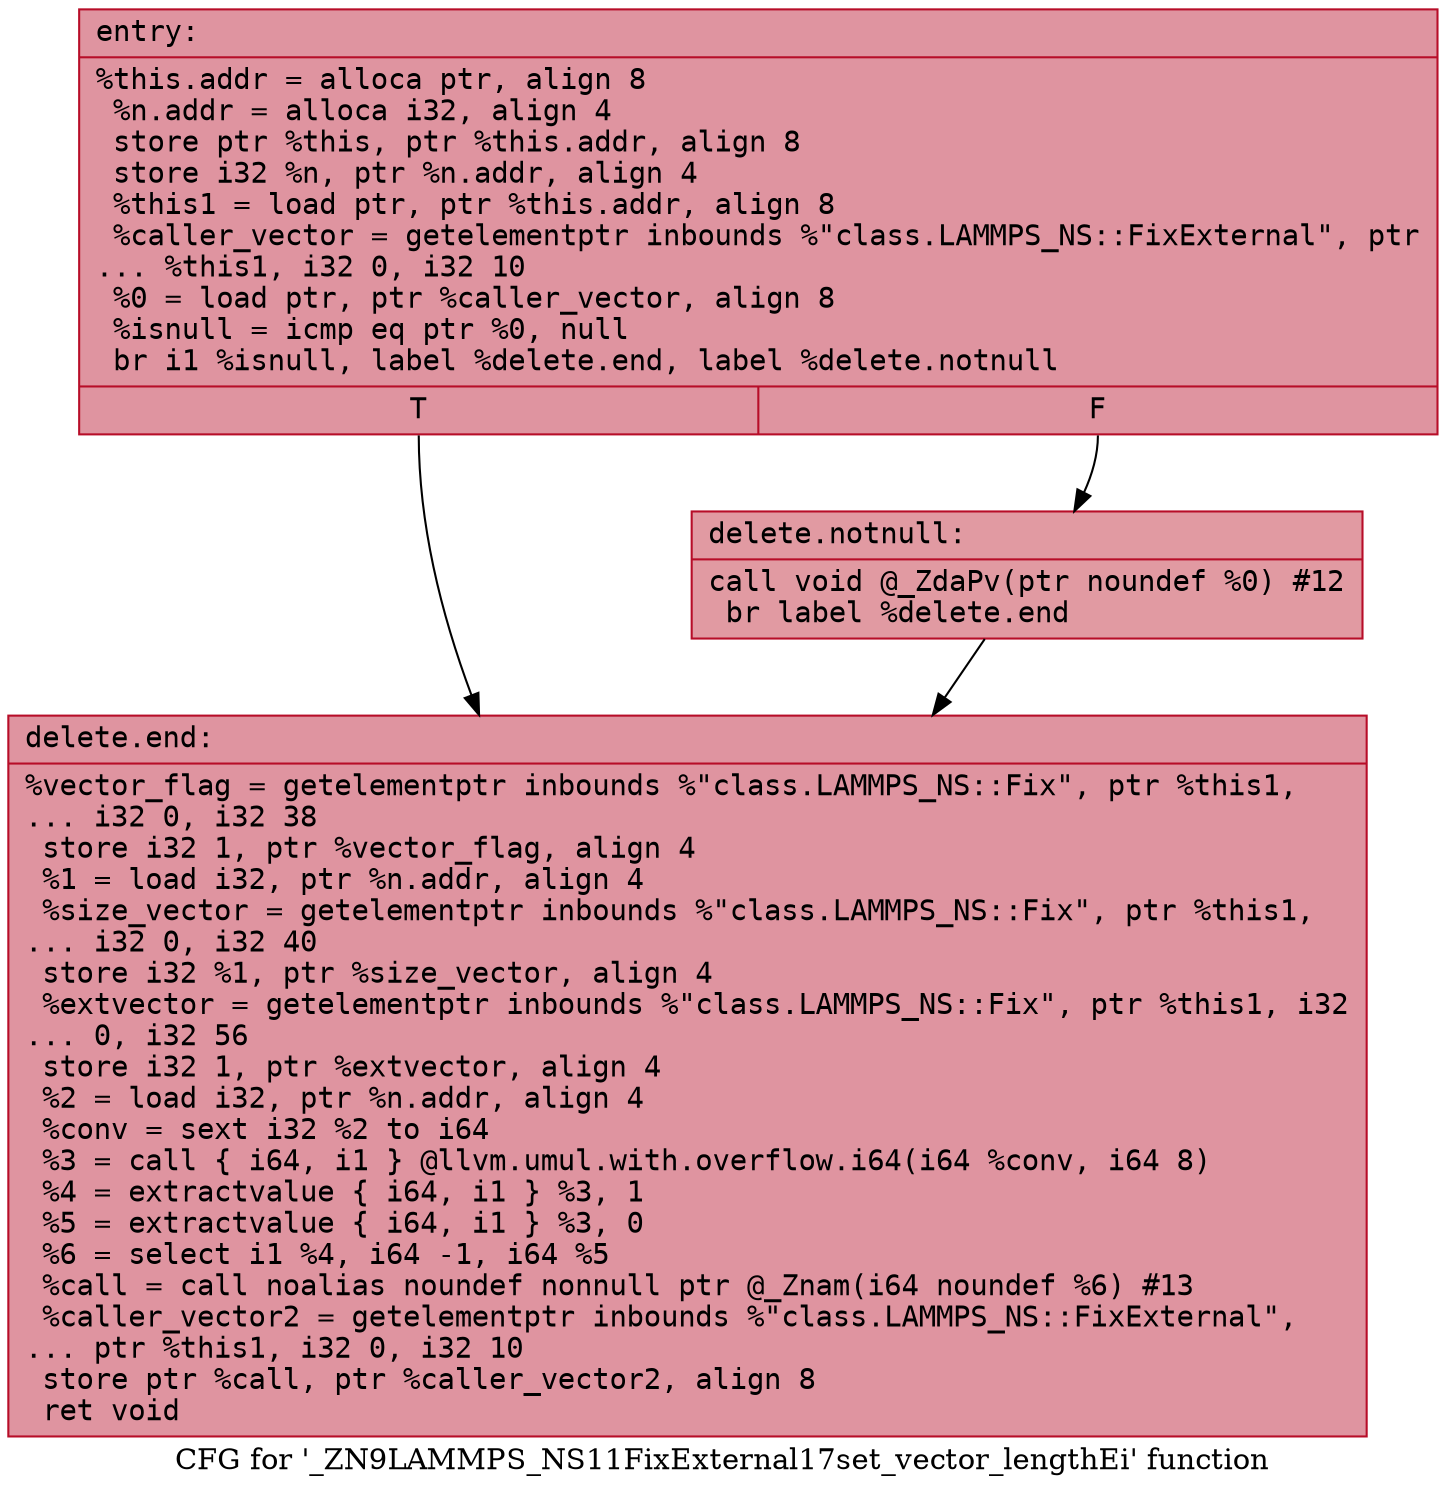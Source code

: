 digraph "CFG for '_ZN9LAMMPS_NS11FixExternal17set_vector_lengthEi' function" {
	label="CFG for '_ZN9LAMMPS_NS11FixExternal17set_vector_lengthEi' function";

	Node0x5634c6558080 [shape=record,color="#b70d28ff", style=filled, fillcolor="#b70d2870" fontname="Courier",label="{entry:\l|  %this.addr = alloca ptr, align 8\l  %n.addr = alloca i32, align 4\l  store ptr %this, ptr %this.addr, align 8\l  store i32 %n, ptr %n.addr, align 4\l  %this1 = load ptr, ptr %this.addr, align 8\l  %caller_vector = getelementptr inbounds %\"class.LAMMPS_NS::FixExternal\", ptr\l... %this1, i32 0, i32 10\l  %0 = load ptr, ptr %caller_vector, align 8\l  %isnull = icmp eq ptr %0, null\l  br i1 %isnull, label %delete.end, label %delete.notnull\l|{<s0>T|<s1>F}}"];
	Node0x5634c6558080:s0 -> Node0x5634c6558600[tooltip="entry -> delete.end\nProbability 37.50%" ];
	Node0x5634c6558080:s1 -> Node0x5634c6558680[tooltip="entry -> delete.notnull\nProbability 62.50%" ];
	Node0x5634c6558680 [shape=record,color="#b70d28ff", style=filled, fillcolor="#bb1b2c70" fontname="Courier",label="{delete.notnull:\l|  call void @_ZdaPv(ptr noundef %0) #12\l  br label %delete.end\l}"];
	Node0x5634c6558680 -> Node0x5634c6558600[tooltip="delete.notnull -> delete.end\nProbability 100.00%" ];
	Node0x5634c6558600 [shape=record,color="#b70d28ff", style=filled, fillcolor="#b70d2870" fontname="Courier",label="{delete.end:\l|  %vector_flag = getelementptr inbounds %\"class.LAMMPS_NS::Fix\", ptr %this1,\l... i32 0, i32 38\l  store i32 1, ptr %vector_flag, align 4\l  %1 = load i32, ptr %n.addr, align 4\l  %size_vector = getelementptr inbounds %\"class.LAMMPS_NS::Fix\", ptr %this1,\l... i32 0, i32 40\l  store i32 %1, ptr %size_vector, align 4\l  %extvector = getelementptr inbounds %\"class.LAMMPS_NS::Fix\", ptr %this1, i32\l... 0, i32 56\l  store i32 1, ptr %extvector, align 4\l  %2 = load i32, ptr %n.addr, align 4\l  %conv = sext i32 %2 to i64\l  %3 = call \{ i64, i1 \} @llvm.umul.with.overflow.i64(i64 %conv, i64 8)\l  %4 = extractvalue \{ i64, i1 \} %3, 1\l  %5 = extractvalue \{ i64, i1 \} %3, 0\l  %6 = select i1 %4, i64 -1, i64 %5\l  %call = call noalias noundef nonnull ptr @_Znam(i64 noundef %6) #13\l  %caller_vector2 = getelementptr inbounds %\"class.LAMMPS_NS::FixExternal\",\l... ptr %this1, i32 0, i32 10\l  store ptr %call, ptr %caller_vector2, align 8\l  ret void\l}"];
}
